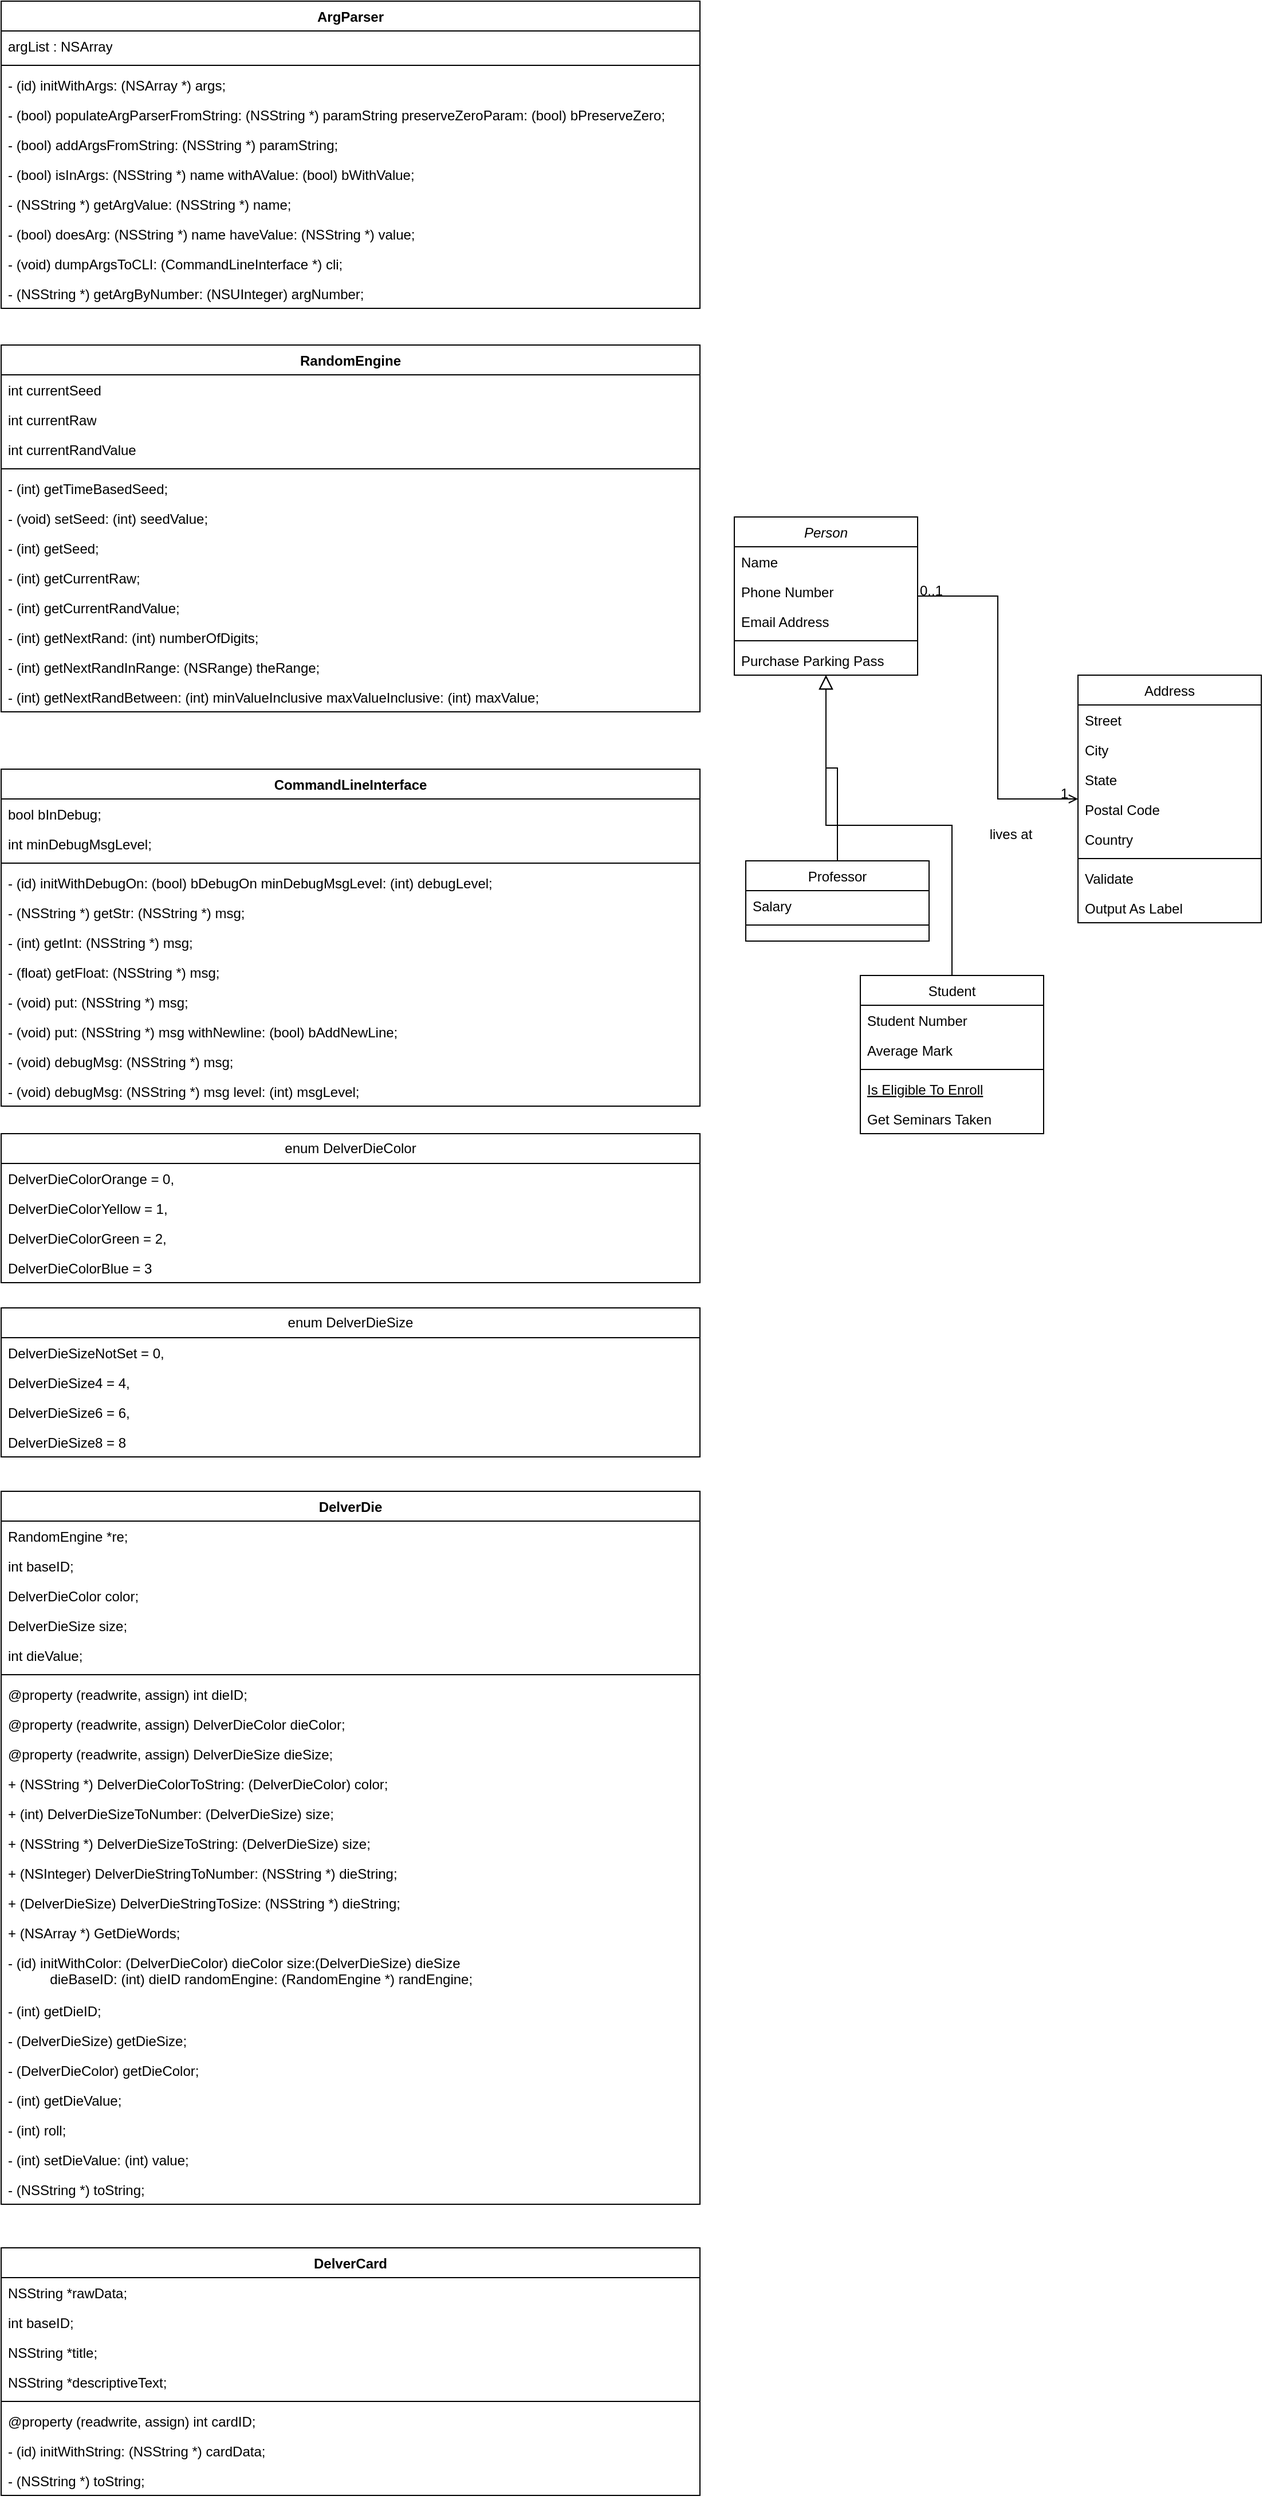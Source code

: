 <mxfile version="24.8.6">
  <diagram id="C5RBs43oDa-KdzZeNtuy" name="Page-1">
    <mxGraphModel dx="944" dy="581" grid="1" gridSize="10" guides="1" tooltips="1" connect="1" arrows="1" fold="1" page="1" pageScale="1" pageWidth="827" pageHeight="1169" math="0" shadow="0">
      <root>
        <mxCell id="WIyWlLk6GJQsqaUBKTNV-0" />
        <mxCell id="WIyWlLk6GJQsqaUBKTNV-1" parent="WIyWlLk6GJQsqaUBKTNV-0" />
        <mxCell id="zkfFHV4jXpPFQw0GAbJ--0" value="Person" style="swimlane;fontStyle=2;align=center;verticalAlign=top;childLayout=stackLayout;horizontal=1;startSize=26;horizontalStack=0;resizeParent=1;resizeLast=0;collapsible=1;marginBottom=0;rounded=0;shadow=0;strokeWidth=1;" parent="WIyWlLk6GJQsqaUBKTNV-1" vertex="1">
          <mxGeometry x="690" y="480" width="160" height="138" as="geometry">
            <mxRectangle x="220" y="120" width="160" height="26" as="alternateBounds" />
          </mxGeometry>
        </mxCell>
        <mxCell id="zkfFHV4jXpPFQw0GAbJ--1" value="Name" style="text;align=left;verticalAlign=top;spacingLeft=4;spacingRight=4;overflow=hidden;rotatable=0;points=[[0,0.5],[1,0.5]];portConstraint=eastwest;" parent="zkfFHV4jXpPFQw0GAbJ--0" vertex="1">
          <mxGeometry y="26" width="160" height="26" as="geometry" />
        </mxCell>
        <mxCell id="zkfFHV4jXpPFQw0GAbJ--2" value="Phone Number" style="text;align=left;verticalAlign=top;spacingLeft=4;spacingRight=4;overflow=hidden;rotatable=0;points=[[0,0.5],[1,0.5]];portConstraint=eastwest;rounded=0;shadow=0;html=0;" parent="zkfFHV4jXpPFQw0GAbJ--0" vertex="1">
          <mxGeometry y="52" width="160" height="26" as="geometry" />
        </mxCell>
        <mxCell id="zkfFHV4jXpPFQw0GAbJ--3" value="Email Address" style="text;align=left;verticalAlign=top;spacingLeft=4;spacingRight=4;overflow=hidden;rotatable=0;points=[[0,0.5],[1,0.5]];portConstraint=eastwest;rounded=0;shadow=0;html=0;" parent="zkfFHV4jXpPFQw0GAbJ--0" vertex="1">
          <mxGeometry y="78" width="160" height="26" as="geometry" />
        </mxCell>
        <mxCell id="zkfFHV4jXpPFQw0GAbJ--4" value="" style="line;html=1;strokeWidth=1;align=left;verticalAlign=middle;spacingTop=-1;spacingLeft=3;spacingRight=3;rotatable=0;labelPosition=right;points=[];portConstraint=eastwest;" parent="zkfFHV4jXpPFQw0GAbJ--0" vertex="1">
          <mxGeometry y="104" width="160" height="8" as="geometry" />
        </mxCell>
        <mxCell id="zkfFHV4jXpPFQw0GAbJ--5" value="Purchase Parking Pass" style="text;align=left;verticalAlign=top;spacingLeft=4;spacingRight=4;overflow=hidden;rotatable=0;points=[[0,0.5],[1,0.5]];portConstraint=eastwest;" parent="zkfFHV4jXpPFQw0GAbJ--0" vertex="1">
          <mxGeometry y="112" width="160" height="26" as="geometry" />
        </mxCell>
        <mxCell id="zkfFHV4jXpPFQw0GAbJ--6" value="Student" style="swimlane;fontStyle=0;align=center;verticalAlign=top;childLayout=stackLayout;horizontal=1;startSize=26;horizontalStack=0;resizeParent=1;resizeLast=0;collapsible=1;marginBottom=0;rounded=0;shadow=0;strokeWidth=1;" parent="WIyWlLk6GJQsqaUBKTNV-1" vertex="1">
          <mxGeometry x="800" y="880" width="160" height="138" as="geometry">
            <mxRectangle x="130" y="380" width="160" height="26" as="alternateBounds" />
          </mxGeometry>
        </mxCell>
        <mxCell id="zkfFHV4jXpPFQw0GAbJ--7" value="Student Number" style="text;align=left;verticalAlign=top;spacingLeft=4;spacingRight=4;overflow=hidden;rotatable=0;points=[[0,0.5],[1,0.5]];portConstraint=eastwest;" parent="zkfFHV4jXpPFQw0GAbJ--6" vertex="1">
          <mxGeometry y="26" width="160" height="26" as="geometry" />
        </mxCell>
        <mxCell id="zkfFHV4jXpPFQw0GAbJ--8" value="Average Mark" style="text;align=left;verticalAlign=top;spacingLeft=4;spacingRight=4;overflow=hidden;rotatable=0;points=[[0,0.5],[1,0.5]];portConstraint=eastwest;rounded=0;shadow=0;html=0;" parent="zkfFHV4jXpPFQw0GAbJ--6" vertex="1">
          <mxGeometry y="52" width="160" height="26" as="geometry" />
        </mxCell>
        <mxCell id="zkfFHV4jXpPFQw0GAbJ--9" value="" style="line;html=1;strokeWidth=1;align=left;verticalAlign=middle;spacingTop=-1;spacingLeft=3;spacingRight=3;rotatable=0;labelPosition=right;points=[];portConstraint=eastwest;" parent="zkfFHV4jXpPFQw0GAbJ--6" vertex="1">
          <mxGeometry y="78" width="160" height="8" as="geometry" />
        </mxCell>
        <mxCell id="zkfFHV4jXpPFQw0GAbJ--10" value="Is Eligible To Enroll" style="text;align=left;verticalAlign=top;spacingLeft=4;spacingRight=4;overflow=hidden;rotatable=0;points=[[0,0.5],[1,0.5]];portConstraint=eastwest;fontStyle=4" parent="zkfFHV4jXpPFQw0GAbJ--6" vertex="1">
          <mxGeometry y="86" width="160" height="26" as="geometry" />
        </mxCell>
        <mxCell id="zkfFHV4jXpPFQw0GAbJ--11" value="Get Seminars Taken" style="text;align=left;verticalAlign=top;spacingLeft=4;spacingRight=4;overflow=hidden;rotatable=0;points=[[0,0.5],[1,0.5]];portConstraint=eastwest;" parent="zkfFHV4jXpPFQw0GAbJ--6" vertex="1">
          <mxGeometry y="112" width="160" height="26" as="geometry" />
        </mxCell>
        <mxCell id="zkfFHV4jXpPFQw0GAbJ--12" value="" style="endArrow=block;endSize=10;endFill=0;shadow=0;strokeWidth=1;rounded=0;curved=0;edgeStyle=elbowEdgeStyle;elbow=vertical;" parent="WIyWlLk6GJQsqaUBKTNV-1" source="zkfFHV4jXpPFQw0GAbJ--6" target="zkfFHV4jXpPFQw0GAbJ--0" edge="1">
          <mxGeometry width="160" relative="1" as="geometry">
            <mxPoint x="530" y="623" as="sourcePoint" />
            <mxPoint x="530" y="623" as="targetPoint" />
          </mxGeometry>
        </mxCell>
        <mxCell id="zkfFHV4jXpPFQw0GAbJ--13" value="Professor" style="swimlane;fontStyle=0;align=center;verticalAlign=top;childLayout=stackLayout;horizontal=1;startSize=26;horizontalStack=0;resizeParent=1;resizeLast=0;collapsible=1;marginBottom=0;rounded=0;shadow=0;strokeWidth=1;" parent="WIyWlLk6GJQsqaUBKTNV-1" vertex="1">
          <mxGeometry x="700" y="780" width="160" height="70" as="geometry">
            <mxRectangle x="340" y="380" width="170" height="26" as="alternateBounds" />
          </mxGeometry>
        </mxCell>
        <mxCell id="zkfFHV4jXpPFQw0GAbJ--14" value="Salary" style="text;align=left;verticalAlign=top;spacingLeft=4;spacingRight=4;overflow=hidden;rotatable=0;points=[[0,0.5],[1,0.5]];portConstraint=eastwest;" parent="zkfFHV4jXpPFQw0GAbJ--13" vertex="1">
          <mxGeometry y="26" width="160" height="26" as="geometry" />
        </mxCell>
        <mxCell id="zkfFHV4jXpPFQw0GAbJ--15" value="" style="line;html=1;strokeWidth=1;align=left;verticalAlign=middle;spacingTop=-1;spacingLeft=3;spacingRight=3;rotatable=0;labelPosition=right;points=[];portConstraint=eastwest;" parent="zkfFHV4jXpPFQw0GAbJ--13" vertex="1">
          <mxGeometry y="52" width="160" height="8" as="geometry" />
        </mxCell>
        <mxCell id="zkfFHV4jXpPFQw0GAbJ--16" value="" style="endArrow=block;endSize=10;endFill=0;shadow=0;strokeWidth=1;rounded=0;curved=0;edgeStyle=elbowEdgeStyle;elbow=vertical;" parent="WIyWlLk6GJQsqaUBKTNV-1" source="zkfFHV4jXpPFQw0GAbJ--13" target="zkfFHV4jXpPFQw0GAbJ--0" edge="1">
          <mxGeometry width="160" relative="1" as="geometry">
            <mxPoint x="540" y="793" as="sourcePoint" />
            <mxPoint x="640" y="691" as="targetPoint" />
          </mxGeometry>
        </mxCell>
        <mxCell id="zkfFHV4jXpPFQw0GAbJ--17" value="Address" style="swimlane;fontStyle=0;align=center;verticalAlign=top;childLayout=stackLayout;horizontal=1;startSize=26;horizontalStack=0;resizeParent=1;resizeLast=0;collapsible=1;marginBottom=0;rounded=0;shadow=0;strokeWidth=1;" parent="WIyWlLk6GJQsqaUBKTNV-1" vertex="1">
          <mxGeometry x="990" y="618" width="160" height="216" as="geometry">
            <mxRectangle x="550" y="140" width="160" height="26" as="alternateBounds" />
          </mxGeometry>
        </mxCell>
        <mxCell id="zkfFHV4jXpPFQw0GAbJ--18" value="Street" style="text;align=left;verticalAlign=top;spacingLeft=4;spacingRight=4;overflow=hidden;rotatable=0;points=[[0,0.5],[1,0.5]];portConstraint=eastwest;" parent="zkfFHV4jXpPFQw0GAbJ--17" vertex="1">
          <mxGeometry y="26" width="160" height="26" as="geometry" />
        </mxCell>
        <mxCell id="zkfFHV4jXpPFQw0GAbJ--19" value="City" style="text;align=left;verticalAlign=top;spacingLeft=4;spacingRight=4;overflow=hidden;rotatable=0;points=[[0,0.5],[1,0.5]];portConstraint=eastwest;rounded=0;shadow=0;html=0;" parent="zkfFHV4jXpPFQw0GAbJ--17" vertex="1">
          <mxGeometry y="52" width="160" height="26" as="geometry" />
        </mxCell>
        <mxCell id="zkfFHV4jXpPFQw0GAbJ--20" value="State" style="text;align=left;verticalAlign=top;spacingLeft=4;spacingRight=4;overflow=hidden;rotatable=0;points=[[0,0.5],[1,0.5]];portConstraint=eastwest;rounded=0;shadow=0;html=0;" parent="zkfFHV4jXpPFQw0GAbJ--17" vertex="1">
          <mxGeometry y="78" width="160" height="26" as="geometry" />
        </mxCell>
        <mxCell id="zkfFHV4jXpPFQw0GAbJ--21" value="Postal Code" style="text;align=left;verticalAlign=top;spacingLeft=4;spacingRight=4;overflow=hidden;rotatable=0;points=[[0,0.5],[1,0.5]];portConstraint=eastwest;rounded=0;shadow=0;html=0;" parent="zkfFHV4jXpPFQw0GAbJ--17" vertex="1">
          <mxGeometry y="104" width="160" height="26" as="geometry" />
        </mxCell>
        <mxCell id="zkfFHV4jXpPFQw0GAbJ--22" value="Country" style="text;align=left;verticalAlign=top;spacingLeft=4;spacingRight=4;overflow=hidden;rotatable=0;points=[[0,0.5],[1,0.5]];portConstraint=eastwest;rounded=0;shadow=0;html=0;" parent="zkfFHV4jXpPFQw0GAbJ--17" vertex="1">
          <mxGeometry y="130" width="160" height="26" as="geometry" />
        </mxCell>
        <mxCell id="zkfFHV4jXpPFQw0GAbJ--23" value="" style="line;html=1;strokeWidth=1;align=left;verticalAlign=middle;spacingTop=-1;spacingLeft=3;spacingRight=3;rotatable=0;labelPosition=right;points=[];portConstraint=eastwest;" parent="zkfFHV4jXpPFQw0GAbJ--17" vertex="1">
          <mxGeometry y="156" width="160" height="8" as="geometry" />
        </mxCell>
        <mxCell id="zkfFHV4jXpPFQw0GAbJ--24" value="Validate" style="text;align=left;verticalAlign=top;spacingLeft=4;spacingRight=4;overflow=hidden;rotatable=0;points=[[0,0.5],[1,0.5]];portConstraint=eastwest;" parent="zkfFHV4jXpPFQw0GAbJ--17" vertex="1">
          <mxGeometry y="164" width="160" height="26" as="geometry" />
        </mxCell>
        <mxCell id="zkfFHV4jXpPFQw0GAbJ--25" value="Output As Label" style="text;align=left;verticalAlign=top;spacingLeft=4;spacingRight=4;overflow=hidden;rotatable=0;points=[[0,0.5],[1,0.5]];portConstraint=eastwest;" parent="zkfFHV4jXpPFQw0GAbJ--17" vertex="1">
          <mxGeometry y="190" width="160" height="26" as="geometry" />
        </mxCell>
        <mxCell id="zkfFHV4jXpPFQw0GAbJ--26" value="" style="endArrow=open;shadow=0;strokeWidth=1;rounded=0;curved=0;endFill=1;edgeStyle=elbowEdgeStyle;elbow=vertical;" parent="WIyWlLk6GJQsqaUBKTNV-1" source="zkfFHV4jXpPFQw0GAbJ--0" target="zkfFHV4jXpPFQw0GAbJ--17" edge="1">
          <mxGeometry x="0.5" y="41" relative="1" as="geometry">
            <mxPoint x="710" y="612" as="sourcePoint" />
            <mxPoint x="870" y="612" as="targetPoint" />
            <mxPoint x="-40" y="32" as="offset" />
          </mxGeometry>
        </mxCell>
        <mxCell id="zkfFHV4jXpPFQw0GAbJ--27" value="0..1" style="resizable=0;align=left;verticalAlign=bottom;labelBackgroundColor=none;fontSize=12;" parent="zkfFHV4jXpPFQw0GAbJ--26" connectable="0" vertex="1">
          <mxGeometry x="-1" relative="1" as="geometry">
            <mxPoint y="4" as="offset" />
          </mxGeometry>
        </mxCell>
        <mxCell id="zkfFHV4jXpPFQw0GAbJ--28" value="1" style="resizable=0;align=right;verticalAlign=bottom;labelBackgroundColor=none;fontSize=12;" parent="zkfFHV4jXpPFQw0GAbJ--26" connectable="0" vertex="1">
          <mxGeometry x="1" relative="1" as="geometry">
            <mxPoint x="-7" y="4" as="offset" />
          </mxGeometry>
        </mxCell>
        <mxCell id="zkfFHV4jXpPFQw0GAbJ--29" value="lives at" style="text;html=1;resizable=0;points=[];;align=center;verticalAlign=middle;labelBackgroundColor=none;rounded=0;shadow=0;strokeWidth=1;fontSize=12;" parent="zkfFHV4jXpPFQw0GAbJ--26" vertex="1" connectable="0">
          <mxGeometry x="0.5" y="49" relative="1" as="geometry">
            <mxPoint x="-38" y="40" as="offset" />
          </mxGeometry>
        </mxCell>
        <mxCell id="pbd3QZBgRqtTYYFpSr3m-0" value="ArgParser" style="swimlane;fontStyle=1;align=center;verticalAlign=top;childLayout=stackLayout;horizontal=1;startSize=26;horizontalStack=0;resizeParent=1;resizeParentMax=0;resizeLast=0;collapsible=1;marginBottom=0;whiteSpace=wrap;html=1;" parent="WIyWlLk6GJQsqaUBKTNV-1" vertex="1">
          <mxGeometry x="50" y="30" width="610" height="268" as="geometry" />
        </mxCell>
        <mxCell id="pbd3QZBgRqtTYYFpSr3m-1" value="argList : NSArray" style="text;strokeColor=none;fillColor=none;align=left;verticalAlign=top;spacingLeft=4;spacingRight=4;overflow=hidden;rotatable=0;points=[[0,0.5],[1,0.5]];portConstraint=eastwest;whiteSpace=wrap;html=1;" parent="pbd3QZBgRqtTYYFpSr3m-0" vertex="1">
          <mxGeometry y="26" width="610" height="26" as="geometry" />
        </mxCell>
        <mxCell id="pbd3QZBgRqtTYYFpSr3m-2" value="" style="line;strokeWidth=1;fillColor=none;align=left;verticalAlign=middle;spacingTop=-1;spacingLeft=3;spacingRight=3;rotatable=0;labelPosition=right;points=[];portConstraint=eastwest;strokeColor=inherit;" parent="pbd3QZBgRqtTYYFpSr3m-0" vertex="1">
          <mxGeometry y="52" width="610" height="8" as="geometry" />
        </mxCell>
        <mxCell id="pbd3QZBgRqtTYYFpSr3m-10" value="- (id) initWithArgs: (NSArray *) args;" style="text;strokeColor=none;fillColor=none;align=left;verticalAlign=top;spacingLeft=4;spacingRight=4;overflow=hidden;rotatable=0;points=[[0,0.5],[1,0.5]];portConstraint=eastwest;whiteSpace=wrap;html=1;" parent="pbd3QZBgRqtTYYFpSr3m-0" vertex="1">
          <mxGeometry y="60" width="610" height="26" as="geometry" />
        </mxCell>
        <mxCell id="pbd3QZBgRqtTYYFpSr3m-9" value="- (bool) populateArgParserFromString: (NSString *) paramString preserveZeroParam: (bool) bPreserveZero;&lt;span style=&quot;white-space: pre;&quot;&gt;&#x9;&lt;/span&gt;" style="text;strokeColor=none;fillColor=none;align=left;verticalAlign=top;spacingLeft=4;spacingRight=4;overflow=hidden;rotatable=0;points=[[0,0.5],[1,0.5]];portConstraint=eastwest;whiteSpace=wrap;html=1;" parent="pbd3QZBgRqtTYYFpSr3m-0" vertex="1">
          <mxGeometry y="86" width="610" height="26" as="geometry" />
        </mxCell>
        <mxCell id="pbd3QZBgRqtTYYFpSr3m-8" value="- (bool) addArgsFromString: (NSString *) paramString;" style="text;strokeColor=none;fillColor=none;align=left;verticalAlign=top;spacingLeft=4;spacingRight=4;overflow=hidden;rotatable=0;points=[[0,0.5],[1,0.5]];portConstraint=eastwest;whiteSpace=wrap;html=1;" parent="pbd3QZBgRqtTYYFpSr3m-0" vertex="1">
          <mxGeometry y="112" width="610" height="26" as="geometry" />
        </mxCell>
        <mxCell id="pbd3QZBgRqtTYYFpSr3m-7" value="- (bool) isInArgs: (NSString *) name withAValue: (bool) bWithValue;" style="text;strokeColor=none;fillColor=none;align=left;verticalAlign=top;spacingLeft=4;spacingRight=4;overflow=hidden;rotatable=0;points=[[0,0.5],[1,0.5]];portConstraint=eastwest;whiteSpace=wrap;html=1;" parent="pbd3QZBgRqtTYYFpSr3m-0" vertex="1">
          <mxGeometry y="138" width="610" height="26" as="geometry" />
        </mxCell>
        <mxCell id="pbd3QZBgRqtTYYFpSr3m-6" value="- (NSString *) getArgValue: (NSString *) name;" style="text;strokeColor=none;fillColor=none;align=left;verticalAlign=top;spacingLeft=4;spacingRight=4;overflow=hidden;rotatable=0;points=[[0,0.5],[1,0.5]];portConstraint=eastwest;whiteSpace=wrap;html=1;" parent="pbd3QZBgRqtTYYFpSr3m-0" vertex="1">
          <mxGeometry y="164" width="610" height="26" as="geometry" />
        </mxCell>
        <mxCell id="pbd3QZBgRqtTYYFpSr3m-5" value="- (bool) doesArg: (NSString *) name haveValue: (NSString *) value;" style="text;strokeColor=none;fillColor=none;align=left;verticalAlign=top;spacingLeft=4;spacingRight=4;overflow=hidden;rotatable=0;points=[[0,0.5],[1,0.5]];portConstraint=eastwest;whiteSpace=wrap;html=1;" parent="pbd3QZBgRqtTYYFpSr3m-0" vertex="1">
          <mxGeometry y="190" width="610" height="26" as="geometry" />
        </mxCell>
        <mxCell id="pbd3QZBgRqtTYYFpSr3m-4" value="- (void) dumpArgsToCLI: (CommandLineInterface *) cli;" style="text;strokeColor=none;fillColor=none;align=left;verticalAlign=top;spacingLeft=4;spacingRight=4;overflow=hidden;rotatable=0;points=[[0,0.5],[1,0.5]];portConstraint=eastwest;whiteSpace=wrap;html=1;" parent="pbd3QZBgRqtTYYFpSr3m-0" vertex="1">
          <mxGeometry y="216" width="610" height="26" as="geometry" />
        </mxCell>
        <mxCell id="pbd3QZBgRqtTYYFpSr3m-11" value="- (NSString *) getArgByNumber: (NSUInteger) argNumber;" style="text;strokeColor=none;fillColor=none;align=left;verticalAlign=top;spacingLeft=4;spacingRight=4;overflow=hidden;rotatable=0;points=[[0,0.5],[1,0.5]];portConstraint=eastwest;whiteSpace=wrap;html=1;" parent="pbd3QZBgRqtTYYFpSr3m-0" vertex="1">
          <mxGeometry y="242" width="610" height="26" as="geometry" />
        </mxCell>
        <mxCell id="pbd3QZBgRqtTYYFpSr3m-12" value="RandomEngine" style="swimlane;fontStyle=1;align=center;verticalAlign=top;childLayout=stackLayout;horizontal=1;startSize=26;horizontalStack=0;resizeParent=1;resizeParentMax=0;resizeLast=0;collapsible=1;marginBottom=0;whiteSpace=wrap;html=1;" parent="WIyWlLk6GJQsqaUBKTNV-1" vertex="1">
          <mxGeometry x="50" y="330" width="610" height="320" as="geometry" />
        </mxCell>
        <mxCell id="pbd3QZBgRqtTYYFpSr3m-13" value="int currentSeed" style="text;strokeColor=none;fillColor=none;align=left;verticalAlign=top;spacingLeft=4;spacingRight=4;overflow=hidden;rotatable=0;points=[[0,0.5],[1,0.5]];portConstraint=eastwest;whiteSpace=wrap;html=1;" parent="pbd3QZBgRqtTYYFpSr3m-12" vertex="1">
          <mxGeometry y="26" width="610" height="26" as="geometry" />
        </mxCell>
        <mxCell id="pbd3QZBgRqtTYYFpSr3m-17" value="int currentRaw" style="text;strokeColor=none;fillColor=none;align=left;verticalAlign=top;spacingLeft=4;spacingRight=4;overflow=hidden;rotatable=0;points=[[0,0.5],[1,0.5]];portConstraint=eastwest;whiteSpace=wrap;html=1;" parent="pbd3QZBgRqtTYYFpSr3m-12" vertex="1">
          <mxGeometry y="52" width="610" height="26" as="geometry" />
        </mxCell>
        <mxCell id="pbd3QZBgRqtTYYFpSr3m-16" value="int currentRandValue" style="text;strokeColor=none;fillColor=none;align=left;verticalAlign=top;spacingLeft=4;spacingRight=4;overflow=hidden;rotatable=0;points=[[0,0.5],[1,0.5]];portConstraint=eastwest;whiteSpace=wrap;html=1;" parent="pbd3QZBgRqtTYYFpSr3m-12" vertex="1">
          <mxGeometry y="78" width="610" height="26" as="geometry" />
        </mxCell>
        <mxCell id="pbd3QZBgRqtTYYFpSr3m-14" value="" style="line;strokeWidth=1;fillColor=none;align=left;verticalAlign=middle;spacingTop=-1;spacingLeft=3;spacingRight=3;rotatable=0;labelPosition=right;points=[];portConstraint=eastwest;strokeColor=inherit;" parent="pbd3QZBgRqtTYYFpSr3m-12" vertex="1">
          <mxGeometry y="104" width="610" height="8" as="geometry" />
        </mxCell>
        <mxCell id="pbd3QZBgRqtTYYFpSr3m-15" value="- (int) getTimeBasedSeed;" style="text;strokeColor=none;fillColor=none;align=left;verticalAlign=top;spacingLeft=4;spacingRight=4;overflow=hidden;rotatable=0;points=[[0,0.5],[1,0.5]];portConstraint=eastwest;whiteSpace=wrap;html=1;" parent="pbd3QZBgRqtTYYFpSr3m-12" vertex="1">
          <mxGeometry y="112" width="610" height="26" as="geometry" />
        </mxCell>
        <mxCell id="pbd3QZBgRqtTYYFpSr3m-24" value="- (void) setSeed: (int) seedValue;" style="text;strokeColor=none;fillColor=none;align=left;verticalAlign=top;spacingLeft=4;spacingRight=4;overflow=hidden;rotatable=0;points=[[0,0.5],[1,0.5]];portConstraint=eastwest;whiteSpace=wrap;html=1;" parent="pbd3QZBgRqtTYYFpSr3m-12" vertex="1">
          <mxGeometry y="138" width="610" height="26" as="geometry" />
        </mxCell>
        <mxCell id="pbd3QZBgRqtTYYFpSr3m-23" value="- (int) getSeed;" style="text;strokeColor=none;fillColor=none;align=left;verticalAlign=top;spacingLeft=4;spacingRight=4;overflow=hidden;rotatable=0;points=[[0,0.5],[1,0.5]];portConstraint=eastwest;whiteSpace=wrap;html=1;" parent="pbd3QZBgRqtTYYFpSr3m-12" vertex="1">
          <mxGeometry y="164" width="610" height="26" as="geometry" />
        </mxCell>
        <mxCell id="pbd3QZBgRqtTYYFpSr3m-22" value="- (int) getCurrentRaw;" style="text;strokeColor=none;fillColor=none;align=left;verticalAlign=top;spacingLeft=4;spacingRight=4;overflow=hidden;rotatable=0;points=[[0,0.5],[1,0.5]];portConstraint=eastwest;whiteSpace=wrap;html=1;" parent="pbd3QZBgRqtTYYFpSr3m-12" vertex="1">
          <mxGeometry y="190" width="610" height="26" as="geometry" />
        </mxCell>
        <mxCell id="pbd3QZBgRqtTYYFpSr3m-21" value="- (int) getCurrentRandValue;" style="text;strokeColor=none;fillColor=none;align=left;verticalAlign=top;spacingLeft=4;spacingRight=4;overflow=hidden;rotatable=0;points=[[0,0.5],[1,0.5]];portConstraint=eastwest;whiteSpace=wrap;html=1;" parent="pbd3QZBgRqtTYYFpSr3m-12" vertex="1">
          <mxGeometry y="216" width="610" height="26" as="geometry" />
        </mxCell>
        <mxCell id="pbd3QZBgRqtTYYFpSr3m-20" value="- (int) getNextRand: (int) numberOfDigits;" style="text;strokeColor=none;fillColor=none;align=left;verticalAlign=top;spacingLeft=4;spacingRight=4;overflow=hidden;rotatable=0;points=[[0,0.5],[1,0.5]];portConstraint=eastwest;whiteSpace=wrap;html=1;" parent="pbd3QZBgRqtTYYFpSr3m-12" vertex="1">
          <mxGeometry y="242" width="610" height="26" as="geometry" />
        </mxCell>
        <mxCell id="pbd3QZBgRqtTYYFpSr3m-19" value="- (int) getNextRandInRange: (NSRange) theRange;" style="text;strokeColor=none;fillColor=none;align=left;verticalAlign=top;spacingLeft=4;spacingRight=4;overflow=hidden;rotatable=0;points=[[0,0.5],[1,0.5]];portConstraint=eastwest;whiteSpace=wrap;html=1;" parent="pbd3QZBgRqtTYYFpSr3m-12" vertex="1">
          <mxGeometry y="268" width="610" height="26" as="geometry" />
        </mxCell>
        <mxCell id="pbd3QZBgRqtTYYFpSr3m-18" value="- (int) getNextRandBetween: (int) minValueInclusive maxValueInclusive: (int) maxValue;" style="text;strokeColor=none;fillColor=none;align=left;verticalAlign=top;spacingLeft=4;spacingRight=4;overflow=hidden;rotatable=0;points=[[0,0.5],[1,0.5]];portConstraint=eastwest;whiteSpace=wrap;html=1;" parent="pbd3QZBgRqtTYYFpSr3m-12" vertex="1">
          <mxGeometry y="294" width="610" height="26" as="geometry" />
        </mxCell>
        <mxCell id="tfljfa8DM9Ct3xC7hkUP-0" value="CommandLineInterface" style="swimlane;fontStyle=1;align=center;verticalAlign=top;childLayout=stackLayout;horizontal=1;startSize=26;horizontalStack=0;resizeParent=1;resizeParentMax=0;resizeLast=0;collapsible=1;marginBottom=0;whiteSpace=wrap;html=1;" vertex="1" parent="WIyWlLk6GJQsqaUBKTNV-1">
          <mxGeometry x="50" y="700" width="610" height="294" as="geometry" />
        </mxCell>
        <mxCell id="tfljfa8DM9Ct3xC7hkUP-1" value="&lt;div&gt;bool bInDebug;&lt;/div&gt;&lt;div&gt;&lt;br&gt;&lt;/div&gt;" style="text;strokeColor=none;fillColor=none;align=left;verticalAlign=top;spacingLeft=4;spacingRight=4;overflow=hidden;rotatable=0;points=[[0,0.5],[1,0.5]];portConstraint=eastwest;whiteSpace=wrap;html=1;" vertex="1" parent="tfljfa8DM9Ct3xC7hkUP-0">
          <mxGeometry y="26" width="610" height="26" as="geometry" />
        </mxCell>
        <mxCell id="tfljfa8DM9Ct3xC7hkUP-5" value="int minDebugMsgLevel;" style="text;strokeColor=none;fillColor=none;align=left;verticalAlign=top;spacingLeft=4;spacingRight=4;overflow=hidden;rotatable=0;points=[[0,0.5],[1,0.5]];portConstraint=eastwest;whiteSpace=wrap;html=1;" vertex="1" parent="tfljfa8DM9Ct3xC7hkUP-0">
          <mxGeometry y="52" width="610" height="26" as="geometry" />
        </mxCell>
        <mxCell id="tfljfa8DM9Ct3xC7hkUP-2" value="" style="line;strokeWidth=1;fillColor=none;align=left;verticalAlign=middle;spacingTop=-1;spacingLeft=3;spacingRight=3;rotatable=0;labelPosition=right;points=[];portConstraint=eastwest;strokeColor=inherit;" vertex="1" parent="tfljfa8DM9Ct3xC7hkUP-0">
          <mxGeometry y="78" width="610" height="8" as="geometry" />
        </mxCell>
        <mxCell id="tfljfa8DM9Ct3xC7hkUP-3" value="- (id) initWithDebugOn: (bool) bDebugOn minDebugMsgLevel: (int) debugLevel;" style="text;strokeColor=none;fillColor=none;align=left;verticalAlign=top;spacingLeft=4;spacingRight=4;overflow=hidden;rotatable=0;points=[[0,0.5],[1,0.5]];portConstraint=eastwest;whiteSpace=wrap;html=1;" vertex="1" parent="tfljfa8DM9Ct3xC7hkUP-0">
          <mxGeometry y="86" width="610" height="26" as="geometry" />
        </mxCell>
        <mxCell id="tfljfa8DM9Ct3xC7hkUP-12" value="- (NSString *) getStr: (NSString *) msg;" style="text;strokeColor=none;fillColor=none;align=left;verticalAlign=top;spacingLeft=4;spacingRight=4;overflow=hidden;rotatable=0;points=[[0,0.5],[1,0.5]];portConstraint=eastwest;whiteSpace=wrap;html=1;" vertex="1" parent="tfljfa8DM9Ct3xC7hkUP-0">
          <mxGeometry y="112" width="610" height="26" as="geometry" />
        </mxCell>
        <mxCell id="tfljfa8DM9Ct3xC7hkUP-11" value="- (int) getInt: (NSString *) msg;" style="text;strokeColor=none;fillColor=none;align=left;verticalAlign=top;spacingLeft=4;spacingRight=4;overflow=hidden;rotatable=0;points=[[0,0.5],[1,0.5]];portConstraint=eastwest;whiteSpace=wrap;html=1;" vertex="1" parent="tfljfa8DM9Ct3xC7hkUP-0">
          <mxGeometry y="138" width="610" height="26" as="geometry" />
        </mxCell>
        <mxCell id="tfljfa8DM9Ct3xC7hkUP-10" value="- (float) getFloat: (NSString *) msg;" style="text;strokeColor=none;fillColor=none;align=left;verticalAlign=top;spacingLeft=4;spacingRight=4;overflow=hidden;rotatable=0;points=[[0,0.5],[1,0.5]];portConstraint=eastwest;whiteSpace=wrap;html=1;" vertex="1" parent="tfljfa8DM9Ct3xC7hkUP-0">
          <mxGeometry y="164" width="610" height="26" as="geometry" />
        </mxCell>
        <mxCell id="tfljfa8DM9Ct3xC7hkUP-9" value="- (void) put: (NSString *) msg;" style="text;strokeColor=none;fillColor=none;align=left;verticalAlign=top;spacingLeft=4;spacingRight=4;overflow=hidden;rotatable=0;points=[[0,0.5],[1,0.5]];portConstraint=eastwest;whiteSpace=wrap;html=1;" vertex="1" parent="tfljfa8DM9Ct3xC7hkUP-0">
          <mxGeometry y="190" width="610" height="26" as="geometry" />
        </mxCell>
        <mxCell id="tfljfa8DM9Ct3xC7hkUP-8" value="- (void) put: (NSString *) msg withNewline: (bool) bAddNewLine;" style="text;strokeColor=none;fillColor=none;align=left;verticalAlign=top;spacingLeft=4;spacingRight=4;overflow=hidden;rotatable=0;points=[[0,0.5],[1,0.5]];portConstraint=eastwest;whiteSpace=wrap;html=1;" vertex="1" parent="tfljfa8DM9Ct3xC7hkUP-0">
          <mxGeometry y="216" width="610" height="26" as="geometry" />
        </mxCell>
        <mxCell id="tfljfa8DM9Ct3xC7hkUP-7" value="- (void) debugMsg: (NSString *) msg;" style="text;strokeColor=none;fillColor=none;align=left;verticalAlign=top;spacingLeft=4;spacingRight=4;overflow=hidden;rotatable=0;points=[[0,0.5],[1,0.5]];portConstraint=eastwest;whiteSpace=wrap;html=1;" vertex="1" parent="tfljfa8DM9Ct3xC7hkUP-0">
          <mxGeometry y="242" width="610" height="26" as="geometry" />
        </mxCell>
        <mxCell id="tfljfa8DM9Ct3xC7hkUP-6" value="- (void) debugMsg: (NSString *) msg level: (int) msgLevel;" style="text;strokeColor=none;fillColor=none;align=left;verticalAlign=top;spacingLeft=4;spacingRight=4;overflow=hidden;rotatable=0;points=[[0,0.5],[1,0.5]];portConstraint=eastwest;whiteSpace=wrap;html=1;" vertex="1" parent="tfljfa8DM9Ct3xC7hkUP-0">
          <mxGeometry y="268" width="610" height="26" as="geometry" />
        </mxCell>
        <mxCell id="tfljfa8DM9Ct3xC7hkUP-13" value="enum DelverDieColor" style="swimlane;fontStyle=0;childLayout=stackLayout;horizontal=1;startSize=26;fillColor=none;horizontalStack=0;resizeParent=1;resizeParentMax=0;resizeLast=0;collapsible=1;marginBottom=0;whiteSpace=wrap;html=1;" vertex="1" parent="WIyWlLk6GJQsqaUBKTNV-1">
          <mxGeometry x="50" y="1018" width="610" height="130" as="geometry" />
        </mxCell>
        <mxCell id="tfljfa8DM9Ct3xC7hkUP-14" value="DelverDieColorOrange = 0," style="text;strokeColor=none;fillColor=none;align=left;verticalAlign=top;spacingLeft=4;spacingRight=4;overflow=hidden;rotatable=0;points=[[0,0.5],[1,0.5]];portConstraint=eastwest;whiteSpace=wrap;html=1;" vertex="1" parent="tfljfa8DM9Ct3xC7hkUP-13">
          <mxGeometry y="26" width="610" height="26" as="geometry" />
        </mxCell>
        <mxCell id="tfljfa8DM9Ct3xC7hkUP-15" value="DelverDieColorYellow = 1," style="text;strokeColor=none;fillColor=none;align=left;verticalAlign=top;spacingLeft=4;spacingRight=4;overflow=hidden;rotatable=0;points=[[0,0.5],[1,0.5]];portConstraint=eastwest;whiteSpace=wrap;html=1;" vertex="1" parent="tfljfa8DM9Ct3xC7hkUP-13">
          <mxGeometry y="52" width="610" height="26" as="geometry" />
        </mxCell>
        <mxCell id="tfljfa8DM9Ct3xC7hkUP-16" value="DelverDieColorGreen = 2," style="text;strokeColor=none;fillColor=none;align=left;verticalAlign=top;spacingLeft=4;spacingRight=4;overflow=hidden;rotatable=0;points=[[0,0.5],[1,0.5]];portConstraint=eastwest;whiteSpace=wrap;html=1;" vertex="1" parent="tfljfa8DM9Ct3xC7hkUP-13">
          <mxGeometry y="78" width="610" height="26" as="geometry" />
        </mxCell>
        <mxCell id="tfljfa8DM9Ct3xC7hkUP-17" value="DelverDieColorBlue = 3" style="text;strokeColor=none;fillColor=none;align=left;verticalAlign=top;spacingLeft=4;spacingRight=4;overflow=hidden;rotatable=0;points=[[0,0.5],[1,0.5]];portConstraint=eastwest;whiteSpace=wrap;html=1;" vertex="1" parent="tfljfa8DM9Ct3xC7hkUP-13">
          <mxGeometry y="104" width="610" height="26" as="geometry" />
        </mxCell>
        <mxCell id="tfljfa8DM9Ct3xC7hkUP-18" value="enum DelverDieSize" style="swimlane;fontStyle=0;childLayout=stackLayout;horizontal=1;startSize=26;fillColor=none;horizontalStack=0;resizeParent=1;resizeParentMax=0;resizeLast=0;collapsible=1;marginBottom=0;whiteSpace=wrap;html=1;" vertex="1" parent="WIyWlLk6GJQsqaUBKTNV-1">
          <mxGeometry x="50" y="1170" width="610" height="130" as="geometry" />
        </mxCell>
        <mxCell id="tfljfa8DM9Ct3xC7hkUP-19" value="DelverDieSizeNotSet = 0," style="text;strokeColor=none;fillColor=none;align=left;verticalAlign=top;spacingLeft=4;spacingRight=4;overflow=hidden;rotatable=0;points=[[0,0.5],[1,0.5]];portConstraint=eastwest;whiteSpace=wrap;html=1;" vertex="1" parent="tfljfa8DM9Ct3xC7hkUP-18">
          <mxGeometry y="26" width="610" height="26" as="geometry" />
        </mxCell>
        <mxCell id="tfljfa8DM9Ct3xC7hkUP-20" value="DelverDieSize4 = 4," style="text;strokeColor=none;fillColor=none;align=left;verticalAlign=top;spacingLeft=4;spacingRight=4;overflow=hidden;rotatable=0;points=[[0,0.5],[1,0.5]];portConstraint=eastwest;whiteSpace=wrap;html=1;" vertex="1" parent="tfljfa8DM9Ct3xC7hkUP-18">
          <mxGeometry y="52" width="610" height="26" as="geometry" />
        </mxCell>
        <mxCell id="tfljfa8DM9Ct3xC7hkUP-21" value="DelverDieSize6 = 6," style="text;strokeColor=none;fillColor=none;align=left;verticalAlign=top;spacingLeft=4;spacingRight=4;overflow=hidden;rotatable=0;points=[[0,0.5],[1,0.5]];portConstraint=eastwest;whiteSpace=wrap;html=1;" vertex="1" parent="tfljfa8DM9Ct3xC7hkUP-18">
          <mxGeometry y="78" width="610" height="26" as="geometry" />
        </mxCell>
        <mxCell id="tfljfa8DM9Ct3xC7hkUP-22" value="DelverDieSize8 = 8" style="text;strokeColor=none;fillColor=none;align=left;verticalAlign=top;spacingLeft=4;spacingRight=4;overflow=hidden;rotatable=0;points=[[0,0.5],[1,0.5]];portConstraint=eastwest;whiteSpace=wrap;html=1;" vertex="1" parent="tfljfa8DM9Ct3xC7hkUP-18">
          <mxGeometry y="104" width="610" height="26" as="geometry" />
        </mxCell>
        <mxCell id="tfljfa8DM9Ct3xC7hkUP-23" value="DelverDie" style="swimlane;fontStyle=1;align=center;verticalAlign=top;childLayout=stackLayout;horizontal=1;startSize=26;horizontalStack=0;resizeParent=1;resizeParentMax=0;resizeLast=0;collapsible=1;marginBottom=0;whiteSpace=wrap;html=1;" vertex="1" parent="WIyWlLk6GJQsqaUBKTNV-1">
          <mxGeometry x="50" y="1330" width="610" height="622" as="geometry" />
        </mxCell>
        <mxCell id="tfljfa8DM9Ct3xC7hkUP-24" value="RandomEngine *re;" style="text;strokeColor=none;fillColor=none;align=left;verticalAlign=top;spacingLeft=4;spacingRight=4;overflow=hidden;rotatable=0;points=[[0,0.5],[1,0.5]];portConstraint=eastwest;whiteSpace=wrap;html=1;" vertex="1" parent="tfljfa8DM9Ct3xC7hkUP-23">
          <mxGeometry y="26" width="610" height="26" as="geometry" />
        </mxCell>
        <mxCell id="tfljfa8DM9Ct3xC7hkUP-30" value="int baseID;" style="text;strokeColor=none;fillColor=none;align=left;verticalAlign=top;spacingLeft=4;spacingRight=4;overflow=hidden;rotatable=0;points=[[0,0.5],[1,0.5]];portConstraint=eastwest;whiteSpace=wrap;html=1;" vertex="1" parent="tfljfa8DM9Ct3xC7hkUP-23">
          <mxGeometry y="52" width="610" height="26" as="geometry" />
        </mxCell>
        <mxCell id="tfljfa8DM9Ct3xC7hkUP-29" value="DelverDieColor color;" style="text;strokeColor=none;fillColor=none;align=left;verticalAlign=top;spacingLeft=4;spacingRight=4;overflow=hidden;rotatable=0;points=[[0,0.5],[1,0.5]];portConstraint=eastwest;whiteSpace=wrap;html=1;" vertex="1" parent="tfljfa8DM9Ct3xC7hkUP-23">
          <mxGeometry y="78" width="610" height="26" as="geometry" />
        </mxCell>
        <mxCell id="tfljfa8DM9Ct3xC7hkUP-28" value="DelverDieSize size;" style="text;strokeColor=none;fillColor=none;align=left;verticalAlign=top;spacingLeft=4;spacingRight=4;overflow=hidden;rotatable=0;points=[[0,0.5],[1,0.5]];portConstraint=eastwest;whiteSpace=wrap;html=1;" vertex="1" parent="tfljfa8DM9Ct3xC7hkUP-23">
          <mxGeometry y="104" width="610" height="26" as="geometry" />
        </mxCell>
        <mxCell id="tfljfa8DM9Ct3xC7hkUP-27" value="int dieValue;" style="text;strokeColor=none;fillColor=none;align=left;verticalAlign=top;spacingLeft=4;spacingRight=4;overflow=hidden;rotatable=0;points=[[0,0.5],[1,0.5]];portConstraint=eastwest;whiteSpace=wrap;html=1;" vertex="1" parent="tfljfa8DM9Ct3xC7hkUP-23">
          <mxGeometry y="130" width="610" height="26" as="geometry" />
        </mxCell>
        <mxCell id="tfljfa8DM9Ct3xC7hkUP-25" value="" style="line;strokeWidth=1;fillColor=none;align=left;verticalAlign=middle;spacingTop=-1;spacingLeft=3;spacingRight=3;rotatable=0;labelPosition=right;points=[];portConstraint=eastwest;strokeColor=inherit;" vertex="1" parent="tfljfa8DM9Ct3xC7hkUP-23">
          <mxGeometry y="156" width="610" height="8" as="geometry" />
        </mxCell>
        <mxCell id="tfljfa8DM9Ct3xC7hkUP-26" value="@property (readwrite, assign) int dieID;" style="text;strokeColor=none;fillColor=none;align=left;verticalAlign=top;spacingLeft=4;spacingRight=4;overflow=hidden;rotatable=0;points=[[0,0.5],[1,0.5]];portConstraint=eastwest;whiteSpace=wrap;html=1;" vertex="1" parent="tfljfa8DM9Ct3xC7hkUP-23">
          <mxGeometry y="164" width="610" height="26" as="geometry" />
        </mxCell>
        <mxCell id="tfljfa8DM9Ct3xC7hkUP-46" value="@property (readwrite, assign) DelverDieColor dieColor;" style="text;strokeColor=none;fillColor=none;align=left;verticalAlign=top;spacingLeft=4;spacingRight=4;overflow=hidden;rotatable=0;points=[[0,0.5],[1,0.5]];portConstraint=eastwest;whiteSpace=wrap;html=1;" vertex="1" parent="tfljfa8DM9Ct3xC7hkUP-23">
          <mxGeometry y="190" width="610" height="26" as="geometry" />
        </mxCell>
        <mxCell id="tfljfa8DM9Ct3xC7hkUP-45" value="@property (readwrite, assign) DelverDieSize dieSize;" style="text;strokeColor=none;fillColor=none;align=left;verticalAlign=top;spacingLeft=4;spacingRight=4;overflow=hidden;rotatable=0;points=[[0,0.5],[1,0.5]];portConstraint=eastwest;whiteSpace=wrap;html=1;" vertex="1" parent="tfljfa8DM9Ct3xC7hkUP-23">
          <mxGeometry y="216" width="610" height="26" as="geometry" />
        </mxCell>
        <mxCell id="tfljfa8DM9Ct3xC7hkUP-44" value="+ (NSString *) DelverDieColorToString: (DelverDieColor) color;" style="text;strokeColor=none;fillColor=none;align=left;verticalAlign=top;spacingLeft=4;spacingRight=4;overflow=hidden;rotatable=0;points=[[0,0.5],[1,0.5]];portConstraint=eastwest;whiteSpace=wrap;html=1;" vertex="1" parent="tfljfa8DM9Ct3xC7hkUP-23">
          <mxGeometry y="242" width="610" height="26" as="geometry" />
        </mxCell>
        <mxCell id="tfljfa8DM9Ct3xC7hkUP-43" value="+ (int) DelverDieSizeToNumber: (DelverDieSize) size;" style="text;strokeColor=none;fillColor=none;align=left;verticalAlign=top;spacingLeft=4;spacingRight=4;overflow=hidden;rotatable=0;points=[[0,0.5],[1,0.5]];portConstraint=eastwest;whiteSpace=wrap;html=1;" vertex="1" parent="tfljfa8DM9Ct3xC7hkUP-23">
          <mxGeometry y="268" width="610" height="26" as="geometry" />
        </mxCell>
        <mxCell id="tfljfa8DM9Ct3xC7hkUP-42" value="+ (NSString *) DelverDieSizeToString: (DelverDieSize) size;" style="text;strokeColor=none;fillColor=none;align=left;verticalAlign=top;spacingLeft=4;spacingRight=4;overflow=hidden;rotatable=0;points=[[0,0.5],[1,0.5]];portConstraint=eastwest;whiteSpace=wrap;html=1;" vertex="1" parent="tfljfa8DM9Ct3xC7hkUP-23">
          <mxGeometry y="294" width="610" height="26" as="geometry" />
        </mxCell>
        <mxCell id="tfljfa8DM9Ct3xC7hkUP-41" value="+ (NSInteger) DelverDieStringToNumber: (NSString *) dieString;" style="text;strokeColor=none;fillColor=none;align=left;verticalAlign=top;spacingLeft=4;spacingRight=4;overflow=hidden;rotatable=0;points=[[0,0.5],[1,0.5]];portConstraint=eastwest;whiteSpace=wrap;html=1;" vertex="1" parent="tfljfa8DM9Ct3xC7hkUP-23">
          <mxGeometry y="320" width="610" height="26" as="geometry" />
        </mxCell>
        <mxCell id="tfljfa8DM9Ct3xC7hkUP-40" value="+ (DelverDieSize) DelverDieStringToSize: (NSString *) dieString;" style="text;strokeColor=none;fillColor=none;align=left;verticalAlign=top;spacingLeft=4;spacingRight=4;overflow=hidden;rotatable=0;points=[[0,0.5],[1,0.5]];portConstraint=eastwest;whiteSpace=wrap;html=1;" vertex="1" parent="tfljfa8DM9Ct3xC7hkUP-23">
          <mxGeometry y="346" width="610" height="26" as="geometry" />
        </mxCell>
        <mxCell id="tfljfa8DM9Ct3xC7hkUP-39" value="+ (NSArray *) GetDieWords;" style="text;strokeColor=none;fillColor=none;align=left;verticalAlign=top;spacingLeft=4;spacingRight=4;overflow=hidden;rotatable=0;points=[[0,0.5],[1,0.5]];portConstraint=eastwest;whiteSpace=wrap;html=1;" vertex="1" parent="tfljfa8DM9Ct3xC7hkUP-23">
          <mxGeometry y="372" width="610" height="26" as="geometry" />
        </mxCell>
        <mxCell id="tfljfa8DM9Ct3xC7hkUP-38" value="- (id) initWithColor: (DelverDieColor) dieColor size:(DelverDieSize) dieSize&#xa;           dieBaseID: (int) dieID randomEngine: (RandomEngine *) randEngine;" style="text;strokeColor=none;fillColor=none;align=left;verticalAlign=top;spacingLeft=4;spacingRight=4;overflow=hidden;rotatable=0;points=[[0,0.5],[1,0.5]];portConstraint=eastwest;whiteSpace=wrap;html=1;" vertex="1" parent="tfljfa8DM9Ct3xC7hkUP-23">
          <mxGeometry y="398" width="610" height="42" as="geometry" />
        </mxCell>
        <mxCell id="tfljfa8DM9Ct3xC7hkUP-37" value="- (int) getDieID;" style="text;strokeColor=none;fillColor=none;align=left;verticalAlign=top;spacingLeft=4;spacingRight=4;overflow=hidden;rotatable=0;points=[[0,0.5],[1,0.5]];portConstraint=eastwest;whiteSpace=wrap;html=1;" vertex="1" parent="tfljfa8DM9Ct3xC7hkUP-23">
          <mxGeometry y="440" width="610" height="26" as="geometry" />
        </mxCell>
        <mxCell id="tfljfa8DM9Ct3xC7hkUP-36" value="- (DelverDieSize) getDieSize;" style="text;strokeColor=none;fillColor=none;align=left;verticalAlign=top;spacingLeft=4;spacingRight=4;overflow=hidden;rotatable=0;points=[[0,0.5],[1,0.5]];portConstraint=eastwest;whiteSpace=wrap;html=1;" vertex="1" parent="tfljfa8DM9Ct3xC7hkUP-23">
          <mxGeometry y="466" width="610" height="26" as="geometry" />
        </mxCell>
        <mxCell id="tfljfa8DM9Ct3xC7hkUP-35" value="- (DelverDieColor) getDieColor;" style="text;strokeColor=none;fillColor=none;align=left;verticalAlign=top;spacingLeft=4;spacingRight=4;overflow=hidden;rotatable=0;points=[[0,0.5],[1,0.5]];portConstraint=eastwest;whiteSpace=wrap;html=1;" vertex="1" parent="tfljfa8DM9Ct3xC7hkUP-23">
          <mxGeometry y="492" width="610" height="26" as="geometry" />
        </mxCell>
        <mxCell id="tfljfa8DM9Ct3xC7hkUP-34" value="- (int) getDieValue;" style="text;strokeColor=none;fillColor=none;align=left;verticalAlign=top;spacingLeft=4;spacingRight=4;overflow=hidden;rotatable=0;points=[[0,0.5],[1,0.5]];portConstraint=eastwest;whiteSpace=wrap;html=1;" vertex="1" parent="tfljfa8DM9Ct3xC7hkUP-23">
          <mxGeometry y="518" width="610" height="26" as="geometry" />
        </mxCell>
        <mxCell id="tfljfa8DM9Ct3xC7hkUP-33" value="- (int) roll;" style="text;strokeColor=none;fillColor=none;align=left;verticalAlign=top;spacingLeft=4;spacingRight=4;overflow=hidden;rotatable=0;points=[[0,0.5],[1,0.5]];portConstraint=eastwest;whiteSpace=wrap;html=1;" vertex="1" parent="tfljfa8DM9Ct3xC7hkUP-23">
          <mxGeometry y="544" width="610" height="26" as="geometry" />
        </mxCell>
        <mxCell id="tfljfa8DM9Ct3xC7hkUP-32" value="- (int) setDieValue: (int) value;" style="text;strokeColor=none;fillColor=none;align=left;verticalAlign=top;spacingLeft=4;spacingRight=4;overflow=hidden;rotatable=0;points=[[0,0.5],[1,0.5]];portConstraint=eastwest;whiteSpace=wrap;html=1;" vertex="1" parent="tfljfa8DM9Ct3xC7hkUP-23">
          <mxGeometry y="570" width="610" height="26" as="geometry" />
        </mxCell>
        <mxCell id="tfljfa8DM9Ct3xC7hkUP-31" value="- (NSString *) toString;" style="text;strokeColor=none;fillColor=none;align=left;verticalAlign=top;spacingLeft=4;spacingRight=4;overflow=hidden;rotatable=0;points=[[0,0.5],[1,0.5]];portConstraint=eastwest;whiteSpace=wrap;html=1;" vertex="1" parent="tfljfa8DM9Ct3xC7hkUP-23">
          <mxGeometry y="596" width="610" height="26" as="geometry" />
        </mxCell>
        <mxCell id="tfljfa8DM9Ct3xC7hkUP-47" value="DelverCard" style="swimlane;fontStyle=1;align=center;verticalAlign=top;childLayout=stackLayout;horizontal=1;startSize=26;horizontalStack=0;resizeParent=1;resizeParentMax=0;resizeLast=0;collapsible=1;marginBottom=0;whiteSpace=wrap;html=1;" vertex="1" parent="WIyWlLk6GJQsqaUBKTNV-1">
          <mxGeometry x="50" y="1990" width="610" height="216" as="geometry" />
        </mxCell>
        <mxCell id="tfljfa8DM9Ct3xC7hkUP-48" value="NSString *rawData;" style="text;strokeColor=none;fillColor=none;align=left;verticalAlign=top;spacingLeft=4;spacingRight=4;overflow=hidden;rotatable=0;points=[[0,0.5],[1,0.5]];portConstraint=eastwest;whiteSpace=wrap;html=1;" vertex="1" parent="tfljfa8DM9Ct3xC7hkUP-47">
          <mxGeometry y="26" width="610" height="26" as="geometry" />
        </mxCell>
        <mxCell id="tfljfa8DM9Ct3xC7hkUP-53" value="int baseID;" style="text;strokeColor=none;fillColor=none;align=left;verticalAlign=top;spacingLeft=4;spacingRight=4;overflow=hidden;rotatable=0;points=[[0,0.5],[1,0.5]];portConstraint=eastwest;whiteSpace=wrap;html=1;" vertex="1" parent="tfljfa8DM9Ct3xC7hkUP-47">
          <mxGeometry y="52" width="610" height="26" as="geometry" />
        </mxCell>
        <mxCell id="tfljfa8DM9Ct3xC7hkUP-52" value="NSString *title;" style="text;strokeColor=none;fillColor=none;align=left;verticalAlign=top;spacingLeft=4;spacingRight=4;overflow=hidden;rotatable=0;points=[[0,0.5],[1,0.5]];portConstraint=eastwest;whiteSpace=wrap;html=1;" vertex="1" parent="tfljfa8DM9Ct3xC7hkUP-47">
          <mxGeometry y="78" width="610" height="26" as="geometry" />
        </mxCell>
        <mxCell id="tfljfa8DM9Ct3xC7hkUP-51" value="NSString *descriptiveText;" style="text;strokeColor=none;fillColor=none;align=left;verticalAlign=top;spacingLeft=4;spacingRight=4;overflow=hidden;rotatable=0;points=[[0,0.5],[1,0.5]];portConstraint=eastwest;whiteSpace=wrap;html=1;" vertex="1" parent="tfljfa8DM9Ct3xC7hkUP-47">
          <mxGeometry y="104" width="610" height="26" as="geometry" />
        </mxCell>
        <mxCell id="tfljfa8DM9Ct3xC7hkUP-49" value="" style="line;strokeWidth=1;fillColor=none;align=left;verticalAlign=middle;spacingTop=-1;spacingLeft=3;spacingRight=3;rotatable=0;labelPosition=right;points=[];portConstraint=eastwest;strokeColor=inherit;" vertex="1" parent="tfljfa8DM9Ct3xC7hkUP-47">
          <mxGeometry y="130" width="610" height="8" as="geometry" />
        </mxCell>
        <mxCell id="tfljfa8DM9Ct3xC7hkUP-50" value="@property (readwrite, assign) int cardID;" style="text;strokeColor=none;fillColor=none;align=left;verticalAlign=top;spacingLeft=4;spacingRight=4;overflow=hidden;rotatable=0;points=[[0,0.5],[1,0.5]];portConstraint=eastwest;whiteSpace=wrap;html=1;" vertex="1" parent="tfljfa8DM9Ct3xC7hkUP-47">
          <mxGeometry y="138" width="610" height="26" as="geometry" />
        </mxCell>
        <mxCell id="tfljfa8DM9Ct3xC7hkUP-55" value="- (id) initWithString: (NSString *) cardData;" style="text;strokeColor=none;fillColor=none;align=left;verticalAlign=top;spacingLeft=4;spacingRight=4;overflow=hidden;rotatable=0;points=[[0,0.5],[1,0.5]];portConstraint=eastwest;whiteSpace=wrap;html=1;" vertex="1" parent="tfljfa8DM9Ct3xC7hkUP-47">
          <mxGeometry y="164" width="610" height="26" as="geometry" />
        </mxCell>
        <mxCell id="tfljfa8DM9Ct3xC7hkUP-54" value="- (NSString *) toString;" style="text;strokeColor=none;fillColor=none;align=left;verticalAlign=top;spacingLeft=4;spacingRight=4;overflow=hidden;rotatable=0;points=[[0,0.5],[1,0.5]];portConstraint=eastwest;whiteSpace=wrap;html=1;" vertex="1" parent="tfljfa8DM9Ct3xC7hkUP-47">
          <mxGeometry y="190" width="610" height="26" as="geometry" />
        </mxCell>
      </root>
    </mxGraphModel>
  </diagram>
</mxfile>
